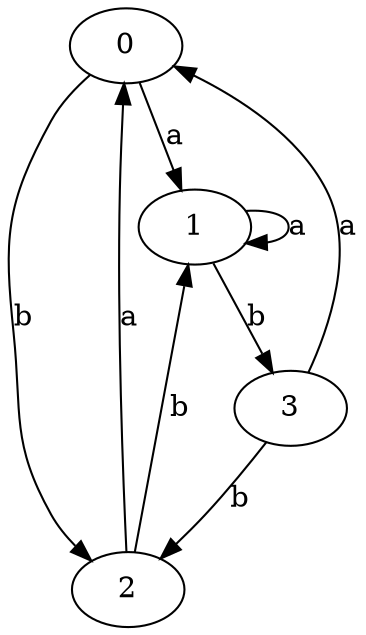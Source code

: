 digraph {
 ranksep=0.5;
 d2tdocpreamble = "\usetikzlibrary{automata}";
 d2tfigpreamble = "\tikzstyle{every state}= [ draw=blue!50,very thick,fill=blue!20]  \tikzstyle{auto}= [fill=white]";
 node [style="state"];
 edge [lblstyle="auto",topath="bend right", len=4  ]
  "0" [label="0",];
  "1" [label="1",];
  "2" [label="2",style = "state, accepting"];
  "3" [label="3",style = "state, initial"];
  "0" -> "1" [label="a"];
  "0" -> "2" [label="b"];
  "1" -> "1" [label="a",topath="loop above"];
  "1" -> "3" [label="b"];
  "2" -> "0" [label="a"];
  "2" -> "1" [label="b"];
  "3" -> "0" [label="a"];
  "3" -> "2" [label="b"];
}